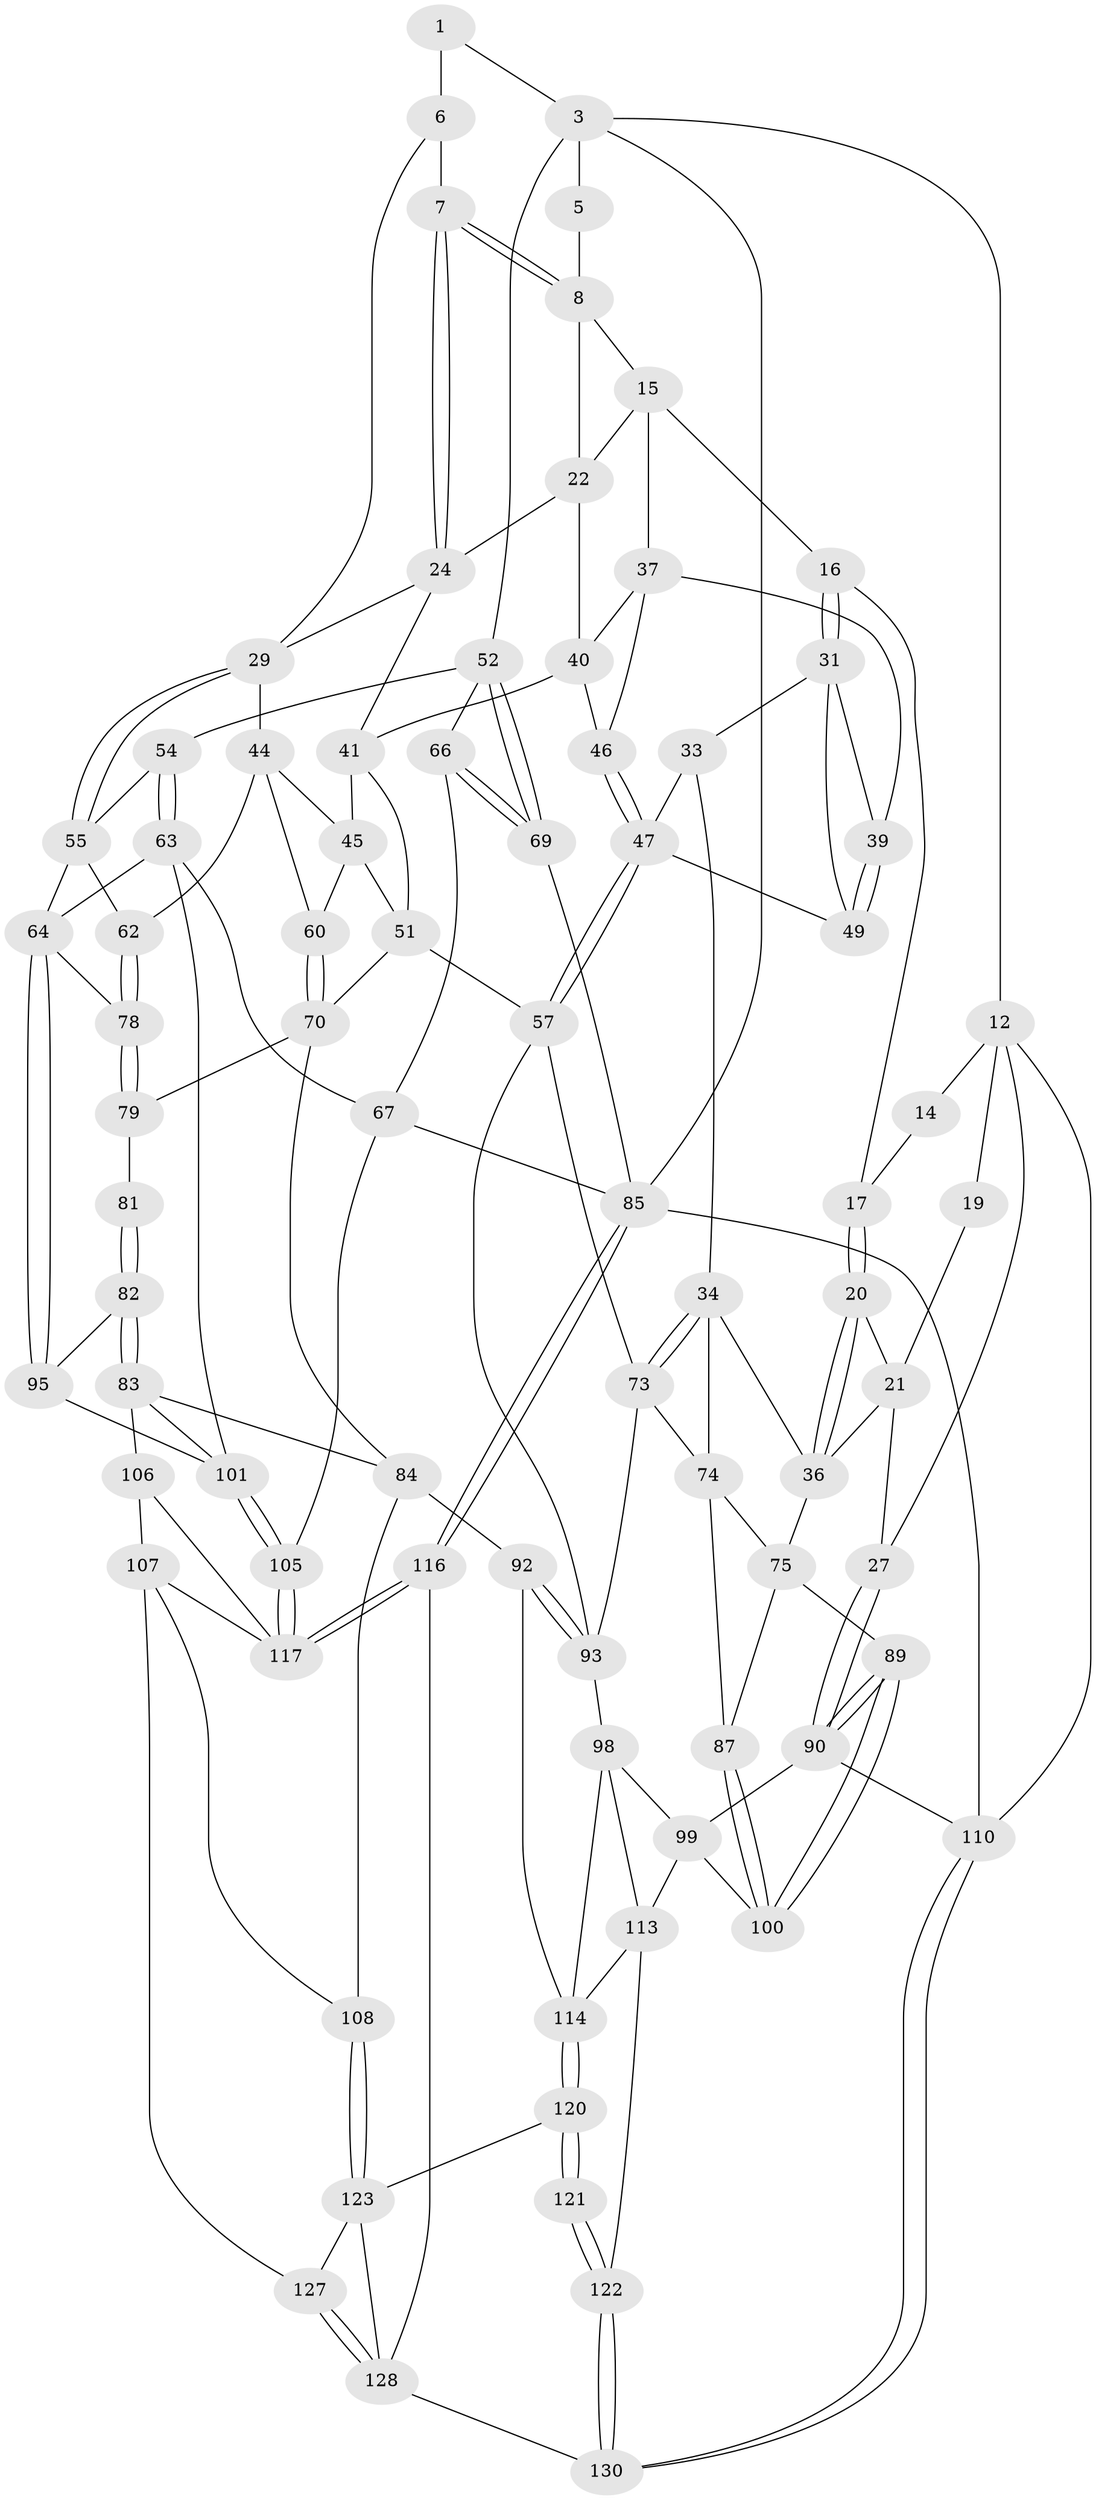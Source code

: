 // Generated by graph-tools (version 1.1) at 2025/52/02/27/25 19:52:42]
// undirected, 80 vertices, 175 edges
graph export_dot {
graph [start="1"]
  node [color=gray90,style=filled];
  1 [pos="+0.8269925856093373+0",super="+2"];
  3 [pos="+1+0.13194550983055917",super="+4"];
  5 [pos="+0.768260674708351+0",super="+10"];
  6 [pos="+0.7878784547584816+0.0848886282348785",super="+11"];
  7 [pos="+0.6074171812902028+0.09986614824438225"];
  8 [pos="+0.5639901665662298+0.04703217887554241",super="+9"];
  12 [pos="+0+0",super="+13"];
  14 [pos="+0.3703828456339618+0"];
  15 [pos="+0.4001657766521502+0.17163597622444954",super="+23"];
  16 [pos="+0.32282040361116365+0.19005103810399795"];
  17 [pos="+0.26702146502193425+0.1603211520725012",super="+18"];
  19 [pos="+0.12823409855867776+0.11465931976721885"];
  20 [pos="+0.18315818661624472+0.2896452762083772"];
  21 [pos="+0.11208435305802675+0.1489151123799802",super="+28"];
  22 [pos="+0.5126715779474831+0.17254182012663885",super="+26"];
  24 [pos="+0.6321759731530873+0.15687086272026668",super="+25"];
  27 [pos="+0+0.3008800129978705"];
  29 [pos="+0.799338112270469+0.26262076168115583",super="+30"];
  31 [pos="+0.3371668673218903+0.2737773050942025",super="+32"];
  33 [pos="+0.2292726060997647+0.33831497746722927"];
  34 [pos="+0.18874492309650504+0.338713094463479",super="+35"];
  36 [pos="+0.17604492613382833+0.3280023602992336",super="+58"];
  37 [pos="+0.43936113352772843+0.24836112410831448",super="+38"];
  39 [pos="+0.4133188097682295+0.2768304040757134"];
  40 [pos="+0.48647327092391796+0.2590382484463093",super="+43"];
  41 [pos="+0.5739298022505199+0.28707253506239133",super="+42"];
  44 [pos="+0.7154788584531581+0.2945396329258529",super="+59"];
  45 [pos="+0.645791684056995+0.3065204998834201",super="+50"];
  46 [pos="+0.4540438027847058+0.35358800661923595"];
  47 [pos="+0.40841372956630967+0.45591359965556577",super="+48"];
  49 [pos="+0.37486429143488215+0.37202642264791075"];
  51 [pos="+0.5641447986118276+0.38615889810583126",super="+56"];
  52 [pos="+1+0.1966355188902899",super="+53"];
  54 [pos="+0.8643727767726831+0.32725746868655237"];
  55 [pos="+0.8230044063595855+0.30113013567201036",super="+61"];
  57 [pos="+0.40981215501295265+0.4614137352476697",super="+72"];
  60 [pos="+0.6468642610393914+0.43711172949583066"];
  62 [pos="+0.6853097412522986+0.43078514293414116"];
  63 [pos="+0.8489144613468722+0.520643724685547",super="+68"];
  64 [pos="+0.8177999637230414+0.5201003921797044",super="+65"];
  66 [pos="+0.9084364105419487+0.35255215062061723"];
  67 [pos="+0.9548882080082991+0.5128177518366732",super="+104"];
  69 [pos="+1+0.48107927415953006"];
  70 [pos="+0.6422753490870241+0.458155406686605",super="+71"];
  73 [pos="+0.2940499334090242+0.5037757222780304",super="+76"];
  74 [pos="+0.14657484642218863+0.4796068919210862",super="+77"];
  75 [pos="+0.059237234045089786+0.47264327734161987",super="+88"];
  78 [pos="+0.7872480268395009+0.5149878118335427"];
  79 [pos="+0.7711861727009991+0.520984962283407",super="+80"];
  81 [pos="+0.6869244493895176+0.5518087962425517",super="+94"];
  82 [pos="+0.6736945857750856+0.5727728162022637",super="+96"];
  83 [pos="+0.6556242879646349+0.5866133217687446",super="+103"];
  84 [pos="+0.5823007699856038+0.5862102173092315",super="+91"];
  85 [pos="+1+1",super="+86"];
  87 [pos="+0.11255596612029439+0.5722158409179416"];
  89 [pos="+0+0.6214915267744175"];
  90 [pos="+0+0.6674724958351569",super="+109"];
  92 [pos="+0.43172590575528624+0.689971856492941"];
  93 [pos="+0.423364943922113+0.680432242865732",super="+97"];
  95 [pos="+0.7749587758129027+0.6943788674117395"];
  98 [pos="+0.1783885977314999+0.6905383923684727",super="+112"];
  99 [pos="+0.14607348282347454+0.674451551148609",super="+111"];
  100 [pos="+0.11678167048054984+0.6147910238905753"];
  101 [pos="+0.844931399483206+0.7515665820935592",super="+102"];
  105 [pos="+0.8517798281699204+0.7577152780755355"];
  106 [pos="+0.680068049758832+0.7377897040798155"];
  107 [pos="+0.48427008697872514+0.7219821687875375",super="+126"];
  108 [pos="+0.48371331978698734+0.7218185953190548"];
  110 [pos="+0+1"];
  113 [pos="+0.13193480528571822+0.8659615655571885",super="+119"];
  114 [pos="+0.32788294999438533+0.7991011887399597",super="+115"];
  116 [pos="+1+1"];
  117 [pos="+0.9438681096046109+1",super="+118"];
  120 [pos="+0.3324726760326584+0.8585963782761098",super="+125"];
  121 [pos="+0.282501155352959+0.9247267606723953"];
  122 [pos="+0.18005972161523104+1"];
  123 [pos="+0.4770933758435183+0.8234635217897346",super="+124"];
  127 [pos="+0.6157758586767984+0.9354085095593327"];
  128 [pos="+0.4653637777800338+1",super="+129"];
  130 [pos="+0.18151919565679636+1"];
  1 -- 6 [weight=2];
  1 -- 3;
  3 -- 52;
  3 -- 5;
  3 -- 12;
  3 -- 85;
  5 -- 8;
  6 -- 7;
  6 -- 29;
  7 -- 8;
  7 -- 8;
  7 -- 24;
  7 -- 24;
  8 -- 22;
  8 -- 15;
  12 -- 27;
  12 -- 110;
  12 -- 19;
  12 -- 14;
  14 -- 17;
  15 -- 16;
  15 -- 37;
  15 -- 22;
  16 -- 17;
  16 -- 31;
  16 -- 31;
  17 -- 20;
  17 -- 20;
  19 -- 21;
  20 -- 21;
  20 -- 36;
  20 -- 36;
  21 -- 27;
  21 -- 36;
  22 -- 40;
  22 -- 24;
  24 -- 29;
  24 -- 41;
  27 -- 90;
  27 -- 90;
  29 -- 55;
  29 -- 55;
  29 -- 44;
  31 -- 39;
  31 -- 33;
  31 -- 49;
  33 -- 34;
  33 -- 47;
  34 -- 73;
  34 -- 73;
  34 -- 36;
  34 -- 74;
  36 -- 75;
  37 -- 40;
  37 -- 46;
  37 -- 39;
  39 -- 49;
  39 -- 49;
  40 -- 46;
  40 -- 41;
  41 -- 45;
  41 -- 51;
  44 -- 45;
  44 -- 62;
  44 -- 60;
  45 -- 51;
  45 -- 60;
  46 -- 47;
  46 -- 47;
  47 -- 57;
  47 -- 57;
  47 -- 49;
  51 -- 57;
  51 -- 70;
  52 -- 69;
  52 -- 69;
  52 -- 66;
  52 -- 54;
  54 -- 55;
  54 -- 63;
  54 -- 63;
  55 -- 62;
  55 -- 64;
  57 -- 73;
  57 -- 93;
  60 -- 70;
  60 -- 70;
  62 -- 78;
  62 -- 78;
  63 -- 64;
  63 -- 67;
  63 -- 101;
  64 -- 95;
  64 -- 95;
  64 -- 78;
  66 -- 67;
  66 -- 69;
  66 -- 69;
  67 -- 105;
  67 -- 85;
  69 -- 85;
  70 -- 79;
  70 -- 84;
  73 -- 93;
  73 -- 74;
  74 -- 75;
  74 -- 87;
  75 -- 89;
  75 -- 87;
  78 -- 79;
  78 -- 79;
  79 -- 81;
  81 -- 82 [weight=2];
  81 -- 82;
  82 -- 83;
  82 -- 83;
  82 -- 95;
  83 -- 84;
  83 -- 106;
  83 -- 101;
  84 -- 108;
  84 -- 92;
  85 -- 116;
  85 -- 116;
  85 -- 110;
  87 -- 100;
  87 -- 100;
  89 -- 90;
  89 -- 90;
  89 -- 100;
  89 -- 100;
  90 -- 110;
  90 -- 99;
  92 -- 93;
  92 -- 93;
  92 -- 114;
  93 -- 98;
  95 -- 101;
  98 -- 99;
  98 -- 113;
  98 -- 114;
  99 -- 100;
  99 -- 113;
  101 -- 105;
  101 -- 105;
  105 -- 117;
  105 -- 117;
  106 -- 107;
  106 -- 117;
  107 -- 108;
  107 -- 127;
  107 -- 117;
  108 -- 123;
  108 -- 123;
  110 -- 130;
  110 -- 130;
  113 -- 114;
  113 -- 122;
  114 -- 120;
  114 -- 120;
  116 -- 117;
  116 -- 117;
  116 -- 128;
  120 -- 121 [weight=2];
  120 -- 121;
  120 -- 123;
  121 -- 122;
  121 -- 122;
  122 -- 130;
  122 -- 130;
  123 -- 127;
  123 -- 128;
  127 -- 128;
  127 -- 128;
  128 -- 130;
}
